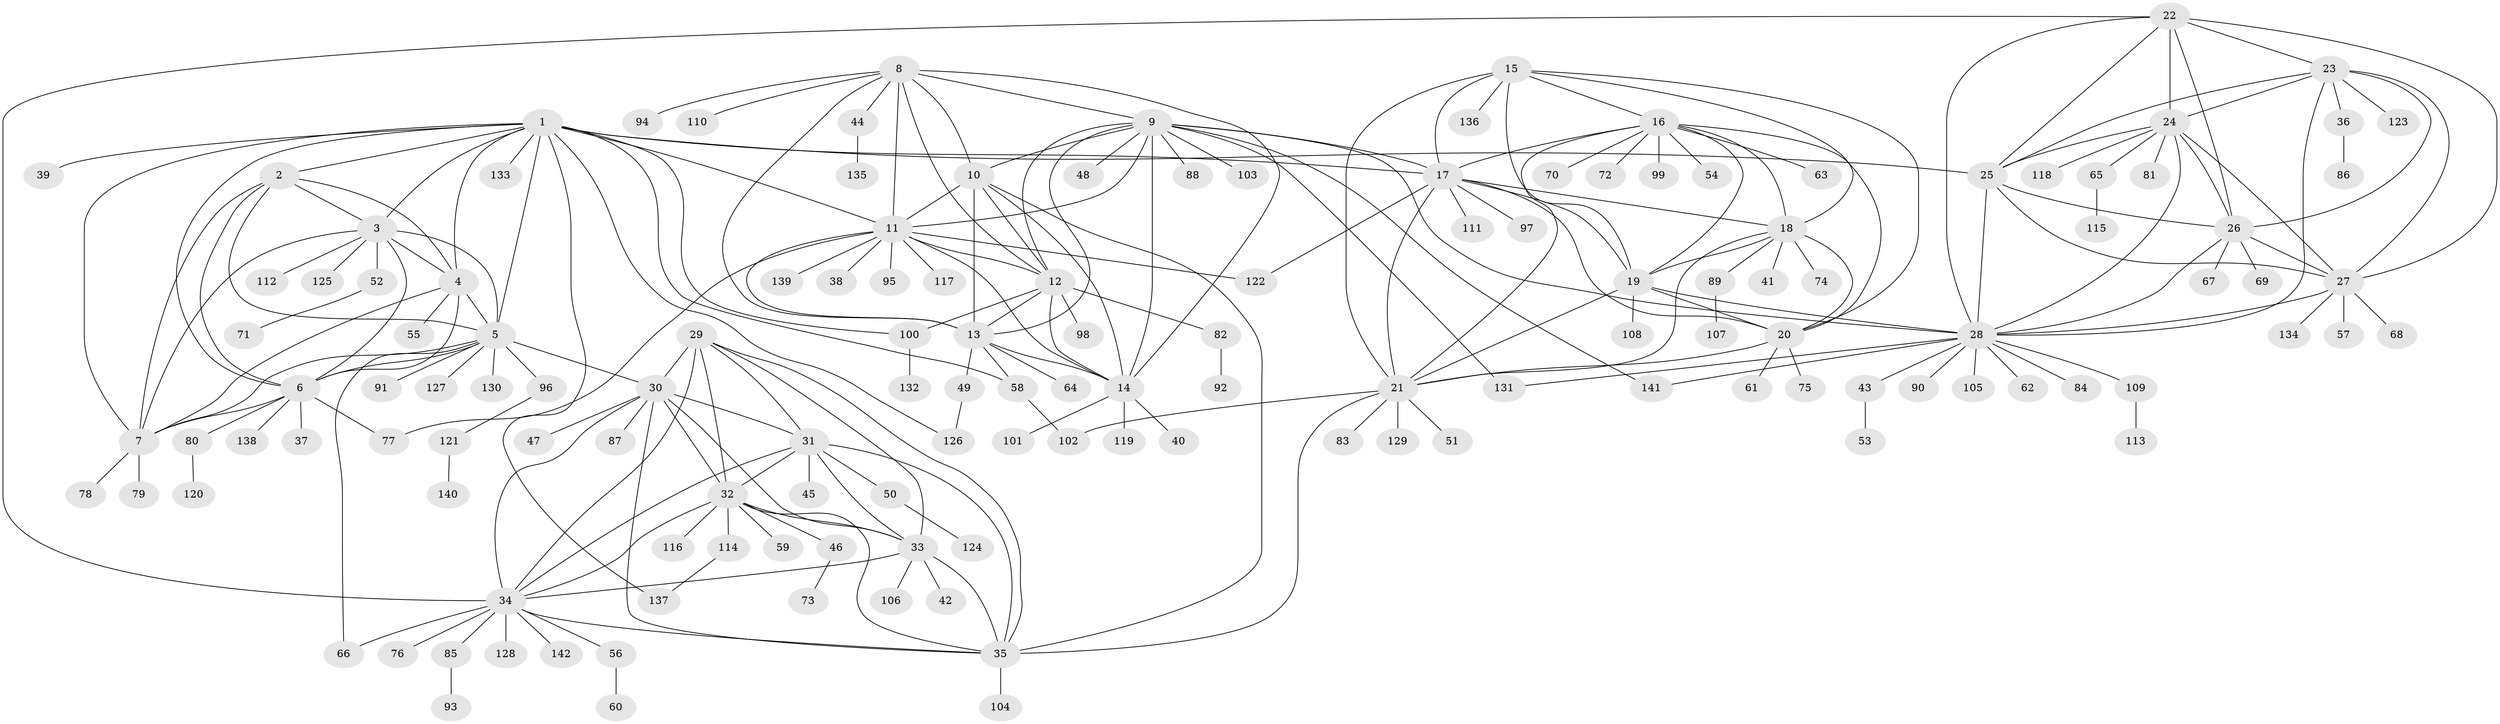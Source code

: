 // coarse degree distribution, {13: 0.014084507042253521, 1: 0.6197183098591549, 12: 0.014084507042253521, 7: 0.07042253521126761, 2: 0.11267605633802817, 3: 0.014084507042253521, 4: 0.028169014084507043, 10: 0.028169014084507043, 8: 0.028169014084507043, 6: 0.028169014084507043, 5: 0.028169014084507043, 11: 0.014084507042253521}
// Generated by graph-tools (version 1.1) at 2025/37/03/04/25 23:37:51]
// undirected, 142 vertices, 232 edges
graph export_dot {
  node [color=gray90,style=filled];
  1;
  2;
  3;
  4;
  5;
  6;
  7;
  8;
  9;
  10;
  11;
  12;
  13;
  14;
  15;
  16;
  17;
  18;
  19;
  20;
  21;
  22;
  23;
  24;
  25;
  26;
  27;
  28;
  29;
  30;
  31;
  32;
  33;
  34;
  35;
  36;
  37;
  38;
  39;
  40;
  41;
  42;
  43;
  44;
  45;
  46;
  47;
  48;
  49;
  50;
  51;
  52;
  53;
  54;
  55;
  56;
  57;
  58;
  59;
  60;
  61;
  62;
  63;
  64;
  65;
  66;
  67;
  68;
  69;
  70;
  71;
  72;
  73;
  74;
  75;
  76;
  77;
  78;
  79;
  80;
  81;
  82;
  83;
  84;
  85;
  86;
  87;
  88;
  89;
  90;
  91;
  92;
  93;
  94;
  95;
  96;
  97;
  98;
  99;
  100;
  101;
  102;
  103;
  104;
  105;
  106;
  107;
  108;
  109;
  110;
  111;
  112;
  113;
  114;
  115;
  116;
  117;
  118;
  119;
  120;
  121;
  122;
  123;
  124;
  125;
  126;
  127;
  128;
  129;
  130;
  131;
  132;
  133;
  134;
  135;
  136;
  137;
  138;
  139;
  140;
  141;
  142;
  1 -- 2;
  1 -- 3;
  1 -- 4;
  1 -- 5;
  1 -- 6;
  1 -- 7;
  1 -- 11;
  1 -- 17;
  1 -- 25;
  1 -- 39;
  1 -- 58;
  1 -- 100;
  1 -- 126;
  1 -- 133;
  1 -- 137;
  2 -- 3;
  2 -- 4;
  2 -- 5;
  2 -- 6;
  2 -- 7;
  3 -- 4;
  3 -- 5;
  3 -- 6;
  3 -- 7;
  3 -- 52;
  3 -- 112;
  3 -- 125;
  4 -- 5;
  4 -- 6;
  4 -- 7;
  4 -- 55;
  5 -- 6;
  5 -- 7;
  5 -- 30;
  5 -- 66;
  5 -- 91;
  5 -- 96;
  5 -- 127;
  5 -- 130;
  6 -- 7;
  6 -- 37;
  6 -- 77;
  6 -- 80;
  6 -- 138;
  7 -- 78;
  7 -- 79;
  8 -- 9;
  8 -- 10;
  8 -- 11;
  8 -- 12;
  8 -- 13;
  8 -- 14;
  8 -- 44;
  8 -- 94;
  8 -- 110;
  9 -- 10;
  9 -- 11;
  9 -- 12;
  9 -- 13;
  9 -- 14;
  9 -- 17;
  9 -- 28;
  9 -- 48;
  9 -- 88;
  9 -- 103;
  9 -- 131;
  9 -- 141;
  10 -- 11;
  10 -- 12;
  10 -- 13;
  10 -- 14;
  10 -- 35;
  11 -- 12;
  11 -- 13;
  11 -- 14;
  11 -- 38;
  11 -- 77;
  11 -- 95;
  11 -- 117;
  11 -- 122;
  11 -- 139;
  12 -- 13;
  12 -- 14;
  12 -- 82;
  12 -- 98;
  12 -- 100;
  13 -- 14;
  13 -- 49;
  13 -- 58;
  13 -- 64;
  14 -- 40;
  14 -- 101;
  14 -- 119;
  15 -- 16;
  15 -- 17;
  15 -- 18;
  15 -- 19;
  15 -- 20;
  15 -- 21;
  15 -- 136;
  16 -- 17;
  16 -- 18;
  16 -- 19;
  16 -- 20;
  16 -- 21;
  16 -- 54;
  16 -- 63;
  16 -- 70;
  16 -- 72;
  16 -- 99;
  17 -- 18;
  17 -- 19;
  17 -- 20;
  17 -- 21;
  17 -- 97;
  17 -- 111;
  17 -- 122;
  18 -- 19;
  18 -- 20;
  18 -- 21;
  18 -- 41;
  18 -- 74;
  18 -- 89;
  19 -- 20;
  19 -- 21;
  19 -- 28;
  19 -- 108;
  20 -- 21;
  20 -- 61;
  20 -- 75;
  21 -- 35;
  21 -- 51;
  21 -- 83;
  21 -- 102;
  21 -- 129;
  22 -- 23;
  22 -- 24;
  22 -- 25;
  22 -- 26;
  22 -- 27;
  22 -- 28;
  22 -- 34;
  23 -- 24;
  23 -- 25;
  23 -- 26;
  23 -- 27;
  23 -- 28;
  23 -- 36;
  23 -- 123;
  24 -- 25;
  24 -- 26;
  24 -- 27;
  24 -- 28;
  24 -- 65;
  24 -- 81;
  24 -- 118;
  25 -- 26;
  25 -- 27;
  25 -- 28;
  26 -- 27;
  26 -- 28;
  26 -- 67;
  26 -- 69;
  27 -- 28;
  27 -- 57;
  27 -- 68;
  27 -- 134;
  28 -- 43;
  28 -- 62;
  28 -- 84;
  28 -- 90;
  28 -- 105;
  28 -- 109;
  28 -- 131;
  28 -- 141;
  29 -- 30;
  29 -- 31;
  29 -- 32;
  29 -- 33;
  29 -- 34;
  29 -- 35;
  30 -- 31;
  30 -- 32;
  30 -- 33;
  30 -- 34;
  30 -- 35;
  30 -- 47;
  30 -- 87;
  31 -- 32;
  31 -- 33;
  31 -- 34;
  31 -- 35;
  31 -- 45;
  31 -- 50;
  32 -- 33;
  32 -- 34;
  32 -- 35;
  32 -- 46;
  32 -- 59;
  32 -- 114;
  32 -- 116;
  33 -- 34;
  33 -- 35;
  33 -- 42;
  33 -- 106;
  34 -- 35;
  34 -- 56;
  34 -- 66;
  34 -- 76;
  34 -- 85;
  34 -- 128;
  34 -- 142;
  35 -- 104;
  36 -- 86;
  43 -- 53;
  44 -- 135;
  46 -- 73;
  49 -- 126;
  50 -- 124;
  52 -- 71;
  56 -- 60;
  58 -- 102;
  65 -- 115;
  80 -- 120;
  82 -- 92;
  85 -- 93;
  89 -- 107;
  96 -- 121;
  100 -- 132;
  109 -- 113;
  114 -- 137;
  121 -- 140;
}
